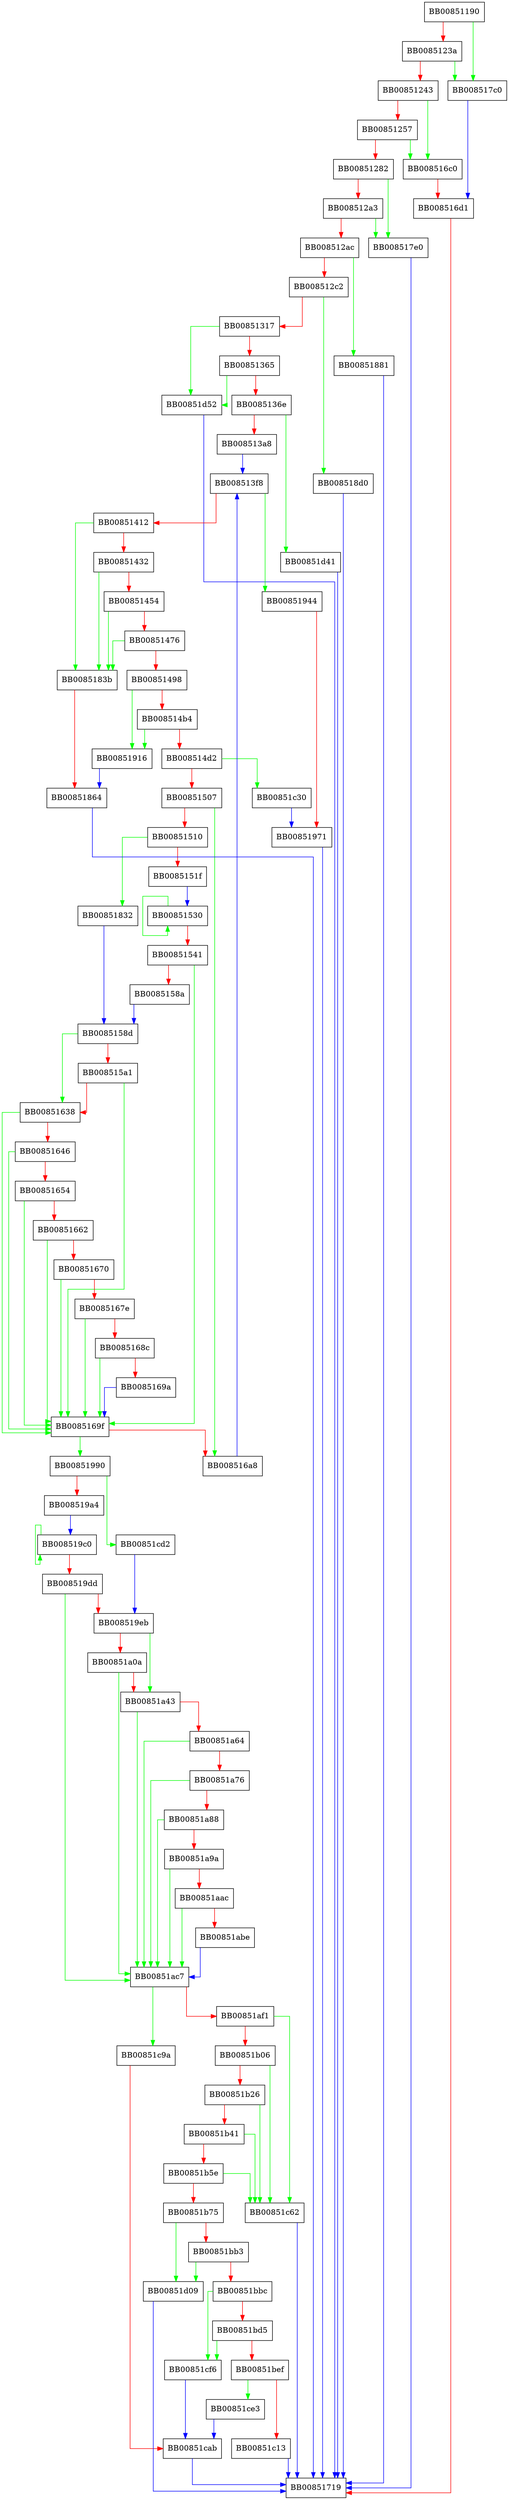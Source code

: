 digraph ossl_sm2_encrypt {
  node [shape="box"];
  graph [splines=ortho];
  BB00851190 -> BB008517c0 [color="green"];
  BB00851190 -> BB0085123a [color="red"];
  BB0085123a -> BB008517c0 [color="green"];
  BB0085123a -> BB00851243 [color="red"];
  BB00851243 -> BB008516c0 [color="green"];
  BB00851243 -> BB00851257 [color="red"];
  BB00851257 -> BB008516c0 [color="green"];
  BB00851257 -> BB00851282 [color="red"];
  BB00851282 -> BB008517e0 [color="green"];
  BB00851282 -> BB008512a3 [color="red"];
  BB008512a3 -> BB008517e0 [color="green"];
  BB008512a3 -> BB008512ac [color="red"];
  BB008512ac -> BB00851881 [color="green"];
  BB008512ac -> BB008512c2 [color="red"];
  BB008512c2 -> BB008518d0 [color="green"];
  BB008512c2 -> BB00851317 [color="red"];
  BB00851317 -> BB00851d52 [color="green"];
  BB00851317 -> BB00851365 [color="red"];
  BB00851365 -> BB00851d52 [color="green"];
  BB00851365 -> BB0085136e [color="red"];
  BB0085136e -> BB00851d41 [color="green"];
  BB0085136e -> BB008513a8 [color="red"];
  BB008513a8 -> BB008513f8 [color="blue"];
  BB008513f8 -> BB00851944 [color="green"];
  BB008513f8 -> BB00851412 [color="red"];
  BB00851412 -> BB0085183b [color="green"];
  BB00851412 -> BB00851432 [color="red"];
  BB00851432 -> BB0085183b [color="green"];
  BB00851432 -> BB00851454 [color="red"];
  BB00851454 -> BB0085183b [color="green"];
  BB00851454 -> BB00851476 [color="red"];
  BB00851476 -> BB0085183b [color="green"];
  BB00851476 -> BB00851498 [color="red"];
  BB00851498 -> BB00851916 [color="green"];
  BB00851498 -> BB008514b4 [color="red"];
  BB008514b4 -> BB00851916 [color="green"];
  BB008514b4 -> BB008514d2 [color="red"];
  BB008514d2 -> BB00851c30 [color="green"];
  BB008514d2 -> BB00851507 [color="red"];
  BB00851507 -> BB008516a8 [color="green"];
  BB00851507 -> BB00851510 [color="red"];
  BB00851510 -> BB00851832 [color="green"];
  BB00851510 -> BB0085151f [color="red"];
  BB0085151f -> BB00851530 [color="blue"];
  BB00851530 -> BB00851530 [color="green"];
  BB00851530 -> BB00851541 [color="red"];
  BB00851541 -> BB0085169f [color="green"];
  BB00851541 -> BB0085158a [color="red"];
  BB0085158a -> BB0085158d [color="blue"];
  BB0085158d -> BB00851638 [color="green"];
  BB0085158d -> BB008515a1 [color="red"];
  BB008515a1 -> BB0085169f [color="green"];
  BB008515a1 -> BB00851638 [color="red"];
  BB00851638 -> BB0085169f [color="green"];
  BB00851638 -> BB00851646 [color="red"];
  BB00851646 -> BB0085169f [color="green"];
  BB00851646 -> BB00851654 [color="red"];
  BB00851654 -> BB0085169f [color="green"];
  BB00851654 -> BB00851662 [color="red"];
  BB00851662 -> BB0085169f [color="green"];
  BB00851662 -> BB00851670 [color="red"];
  BB00851670 -> BB0085169f [color="green"];
  BB00851670 -> BB0085167e [color="red"];
  BB0085167e -> BB0085169f [color="green"];
  BB0085167e -> BB0085168c [color="red"];
  BB0085168c -> BB0085169f [color="green"];
  BB0085168c -> BB0085169a [color="red"];
  BB0085169a -> BB0085169f [color="blue"];
  BB0085169f -> BB00851990 [color="green"];
  BB0085169f -> BB008516a8 [color="red"];
  BB008516a8 -> BB008513f8 [color="blue"];
  BB008516c0 -> BB008516d1 [color="red"];
  BB008516d1 -> BB00851719 [color="red"];
  BB008517c0 -> BB008516d1 [color="blue"];
  BB008517e0 -> BB00851719 [color="blue"];
  BB00851832 -> BB0085158d [color="blue"];
  BB0085183b -> BB00851864 [color="red"];
  BB00851864 -> BB00851719 [color="blue"];
  BB00851881 -> BB00851719 [color="blue"];
  BB008518d0 -> BB00851719 [color="blue"];
  BB00851916 -> BB00851864 [color="blue"];
  BB00851944 -> BB00851971 [color="red"];
  BB00851971 -> BB00851719 [color="blue"];
  BB00851990 -> BB00851cd2 [color="green"];
  BB00851990 -> BB008519a4 [color="red"];
  BB008519a4 -> BB008519c0 [color="blue"];
  BB008519c0 -> BB008519c0 [color="green"];
  BB008519c0 -> BB008519dd [color="red"];
  BB008519dd -> BB00851ac7 [color="green"];
  BB008519dd -> BB008519eb [color="red"];
  BB008519eb -> BB00851a43 [color="green"];
  BB008519eb -> BB00851a0a [color="red"];
  BB00851a0a -> BB00851ac7 [color="green"];
  BB00851a0a -> BB00851a43 [color="red"];
  BB00851a43 -> BB00851ac7 [color="green"];
  BB00851a43 -> BB00851a64 [color="red"];
  BB00851a64 -> BB00851ac7 [color="green"];
  BB00851a64 -> BB00851a76 [color="red"];
  BB00851a76 -> BB00851ac7 [color="green"];
  BB00851a76 -> BB00851a88 [color="red"];
  BB00851a88 -> BB00851ac7 [color="green"];
  BB00851a88 -> BB00851a9a [color="red"];
  BB00851a9a -> BB00851ac7 [color="green"];
  BB00851a9a -> BB00851aac [color="red"];
  BB00851aac -> BB00851ac7 [color="green"];
  BB00851aac -> BB00851abe [color="red"];
  BB00851abe -> BB00851ac7 [color="blue"];
  BB00851ac7 -> BB00851c9a [color="green"];
  BB00851ac7 -> BB00851af1 [color="red"];
  BB00851af1 -> BB00851c62 [color="green"];
  BB00851af1 -> BB00851b06 [color="red"];
  BB00851b06 -> BB00851c62 [color="green"];
  BB00851b06 -> BB00851b26 [color="red"];
  BB00851b26 -> BB00851c62 [color="green"];
  BB00851b26 -> BB00851b41 [color="red"];
  BB00851b41 -> BB00851c62 [color="green"];
  BB00851b41 -> BB00851b5e [color="red"];
  BB00851b5e -> BB00851c62 [color="green"];
  BB00851b5e -> BB00851b75 [color="red"];
  BB00851b75 -> BB00851d09 [color="green"];
  BB00851b75 -> BB00851bb3 [color="red"];
  BB00851bb3 -> BB00851d09 [color="green"];
  BB00851bb3 -> BB00851bbc [color="red"];
  BB00851bbc -> BB00851cf6 [color="green"];
  BB00851bbc -> BB00851bd5 [color="red"];
  BB00851bd5 -> BB00851cf6 [color="green"];
  BB00851bd5 -> BB00851bef [color="red"];
  BB00851bef -> BB00851ce3 [color="green"];
  BB00851bef -> BB00851c13 [color="red"];
  BB00851c13 -> BB00851719 [color="blue"];
  BB00851c30 -> BB00851971 [color="blue"];
  BB00851c62 -> BB00851719 [color="blue"];
  BB00851c9a -> BB00851cab [color="red"];
  BB00851cab -> BB00851719 [color="blue"];
  BB00851cd2 -> BB008519eb [color="blue"];
  BB00851ce3 -> BB00851cab [color="blue"];
  BB00851cf6 -> BB00851cab [color="blue"];
  BB00851d09 -> BB00851719 [color="blue"];
  BB00851d41 -> BB00851719 [color="blue"];
  BB00851d52 -> BB00851719 [color="blue"];
}